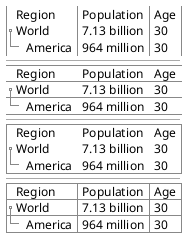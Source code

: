 {
  "sha1": "a34sp89wqj0l5vb3hnnf39xi4mt4ol8",
  "insertion": {
    "when": "2024-05-30T20:48:21.814Z",
    "user": "plantuml@gmail.com"
  }
}
@startsalt
{
{T!
+Region        | Population    | Age
+ World        | 7.13 billion  | 30
++ America     | 964 million   | 30
}
--
{T-
+Region        | Population    | Age
+ World        | 7.13 billion  | 30
++ America     | 964 million   | 30
}
--
{T+
+Region        | Population    | Age
+ World        | 7.13 billion  | 30
++ America     | 964 million   | 30
}
--
{T#
+Region        | Population    | Age
+ World        | 7.13 billion  | 30
++ America     | 964 million   | 30
}
}
@endsalt
